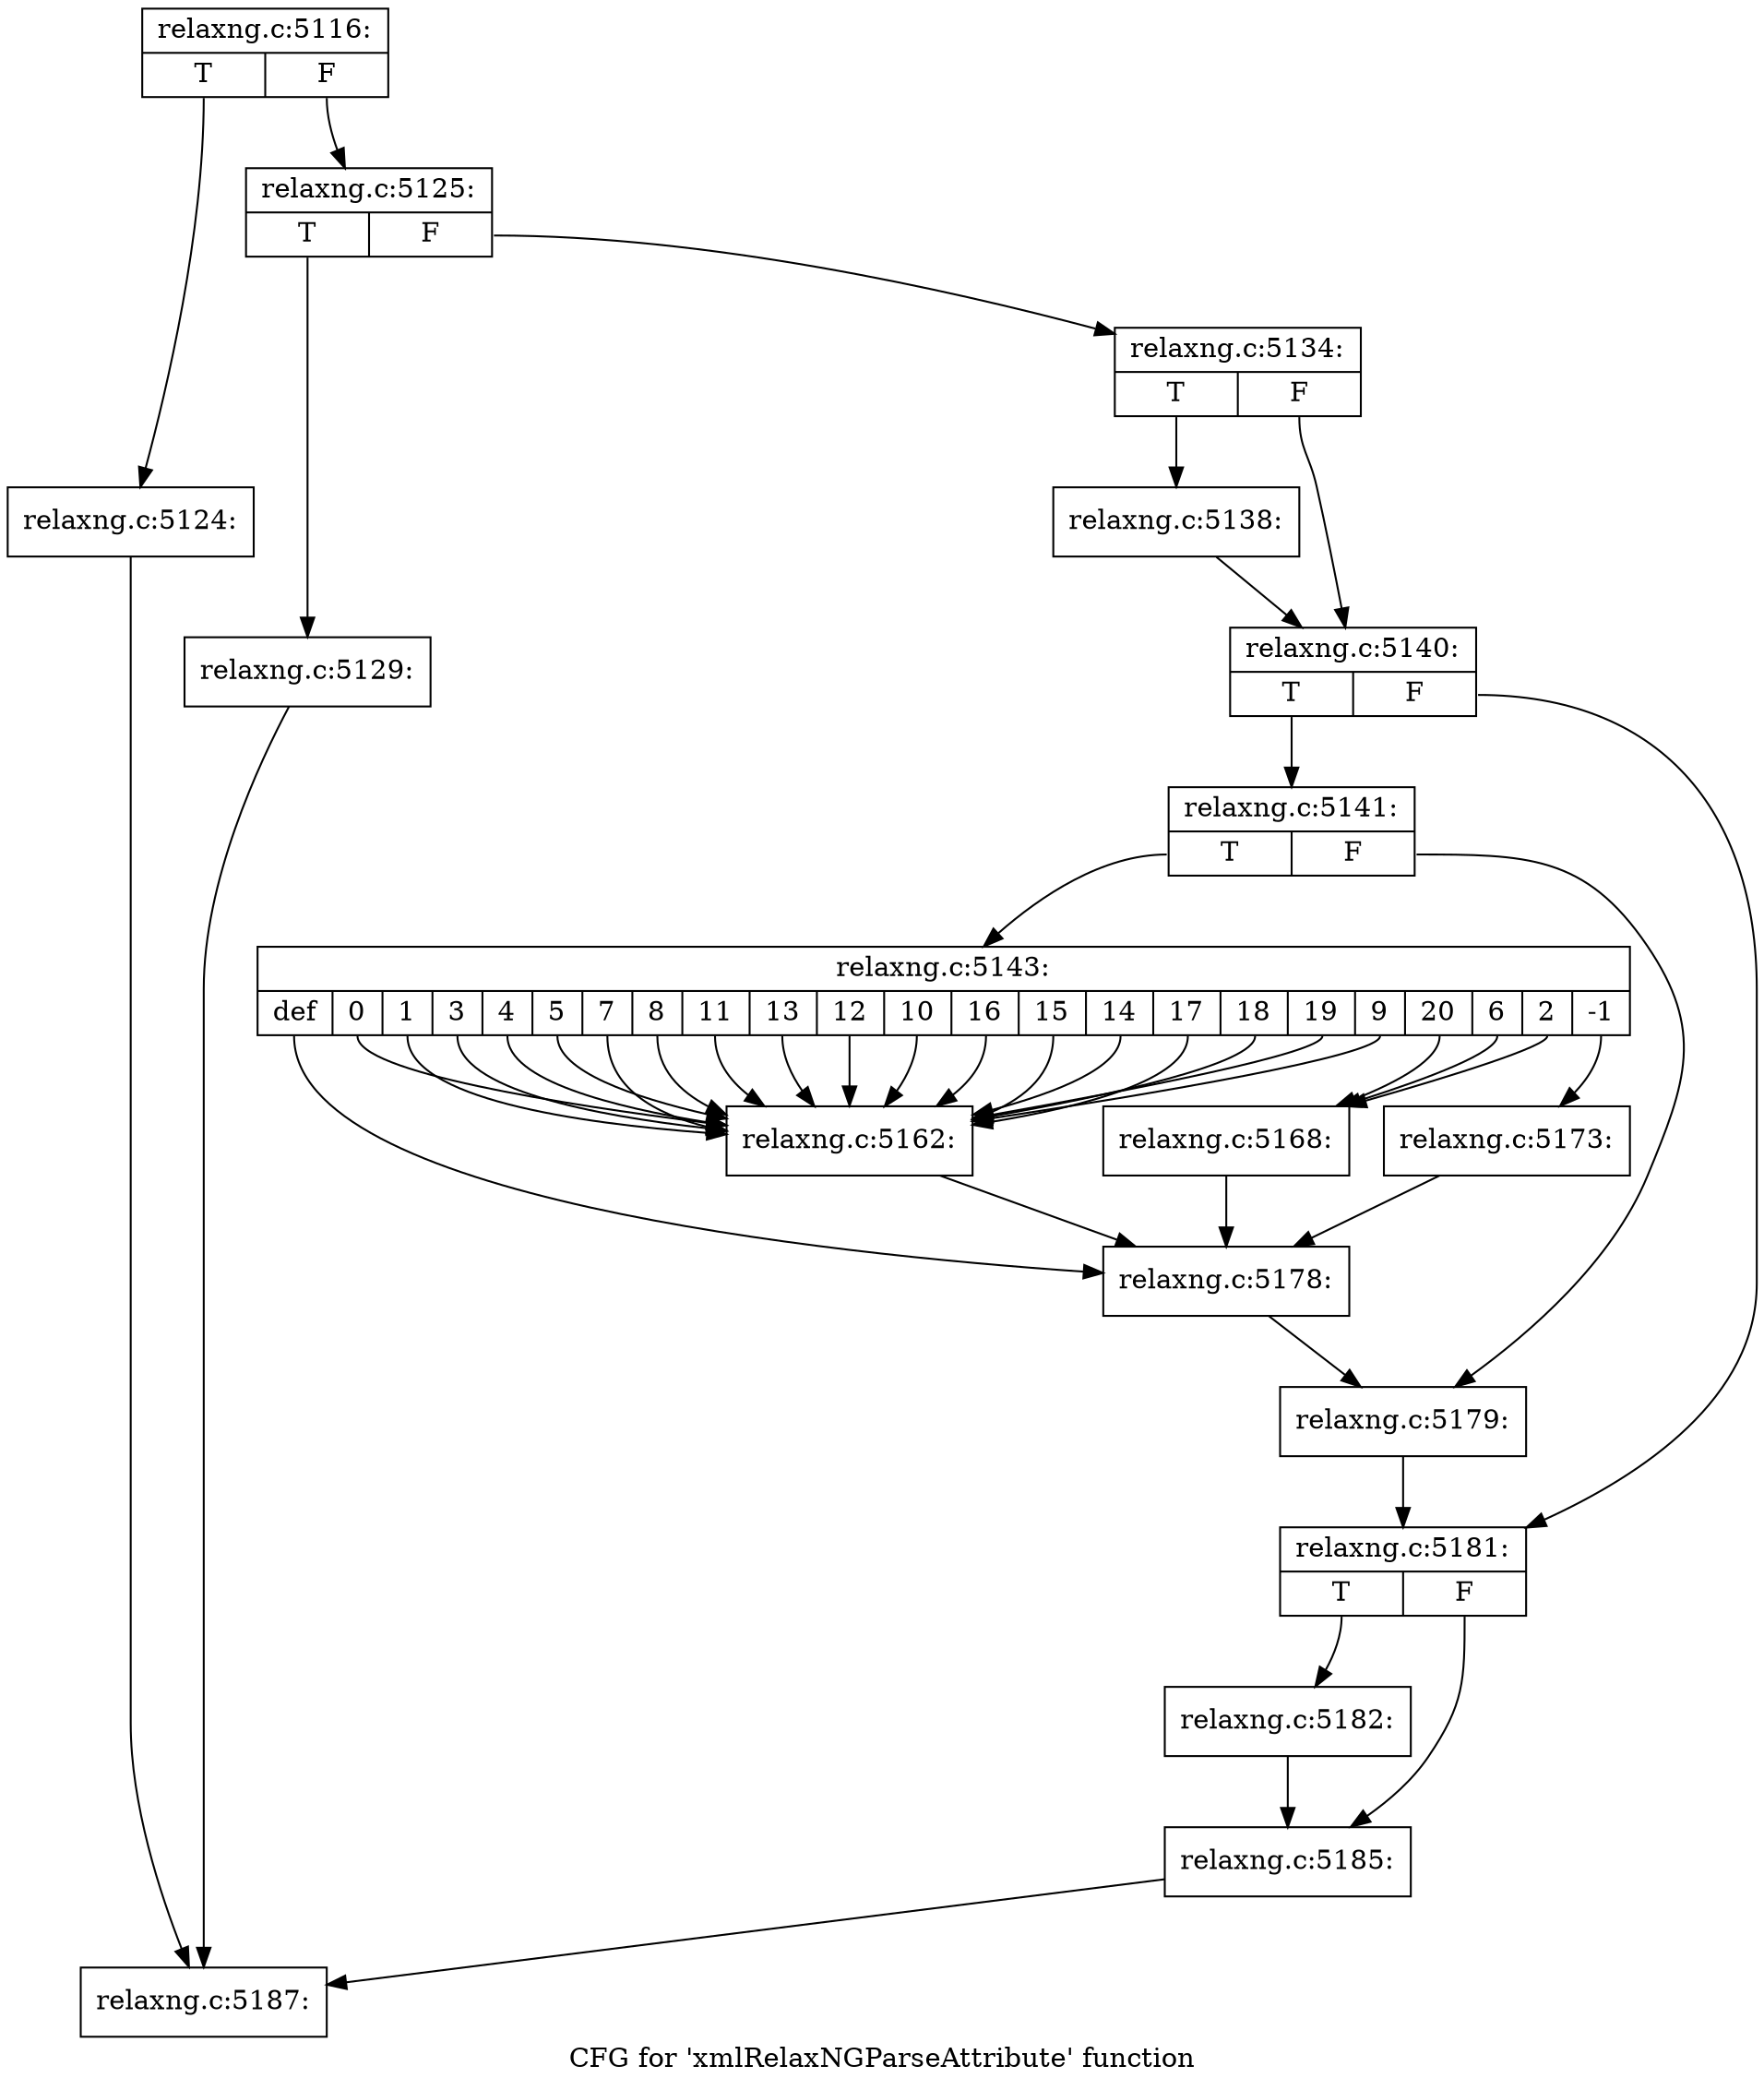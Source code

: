 digraph "CFG for 'xmlRelaxNGParseAttribute' function" {
	label="CFG for 'xmlRelaxNGParseAttribute' function";

	Node0x3c84a40 [shape=record,label="{relaxng.c:5116:|{<s0>T|<s1>F}}"];
	Node0x3c84a40:s0 -> Node0x3cc54a0;
	Node0x3c84a40:s1 -> Node0x3cc54f0;
	Node0x3cc54a0 [shape=record,label="{relaxng.c:5124:}"];
	Node0x3cc54a0 -> Node0x3cc40c0;
	Node0x3cc54f0 [shape=record,label="{relaxng.c:5125:|{<s0>T|<s1>F}}"];
	Node0x3cc54f0:s0 -> Node0x3cc6200;
	Node0x3cc54f0:s1 -> Node0x3cc6250;
	Node0x3cc6200 [shape=record,label="{relaxng.c:5129:}"];
	Node0x3cc6200 -> Node0x3cc40c0;
	Node0x3cc6250 [shape=record,label="{relaxng.c:5134:|{<s0>T|<s1>F}}"];
	Node0x3cc6250:s0 -> Node0x3cc7620;
	Node0x3cc6250:s1 -> Node0x3cc7670;
	Node0x3cc7620 [shape=record,label="{relaxng.c:5138:}"];
	Node0x3cc7620 -> Node0x3cc7670;
	Node0x3cc7670 [shape=record,label="{relaxng.c:5140:|{<s0>T|<s1>F}}"];
	Node0x3cc7670:s0 -> Node0x3cc7c90;
	Node0x3cc7670:s1 -> Node0x3cc7ce0;
	Node0x3cc7c90 [shape=record,label="{relaxng.c:5141:|{<s0>T|<s1>F}}"];
	Node0x3cc7c90:s0 -> Node0x3cc8310;
	Node0x3cc7c90:s1 -> Node0x3cc8360;
	Node0x3cc8310 [shape=record,label="{relaxng.c:5143:|{<s0>def|<s1>0|<s2>1|<s3>3|<s4>4|<s5>5|<s6>7|<s7>8|<s8>11|<s9>13|<s10>12|<s11>10|<s12>16|<s13>15|<s14>14|<s15>17|<s16>18|<s17>19|<s18>9|<s19>20|<s20>6|<s21>2|<s22>-1}}"];
	Node0x3cc8310:s0 -> Node0x3cc86b0;
	Node0x3cc8310:s1 -> Node0x3cc8ba0;
	Node0x3cc8310:s2 -> Node0x3cc8ba0;
	Node0x3cc8310:s3 -> Node0x3cc8ba0;
	Node0x3cc8310:s4 -> Node0x3cc8ba0;
	Node0x3cc8310:s5 -> Node0x3cc8ba0;
	Node0x3cc8310:s6 -> Node0x3cc8ba0;
	Node0x3cc8310:s7 -> Node0x3cc8ba0;
	Node0x3cc8310:s8 -> Node0x3cc8ba0;
	Node0x3cc8310:s9 -> Node0x3cc8ba0;
	Node0x3cc8310:s10 -> Node0x3cc8ba0;
	Node0x3cc8310:s11 -> Node0x3cc8ba0;
	Node0x3cc8310:s12 -> Node0x3cc8ba0;
	Node0x3cc8310:s13 -> Node0x3cc8ba0;
	Node0x3cc8310:s14 -> Node0x3cc8ba0;
	Node0x3cc8310:s15 -> Node0x3cc8ba0;
	Node0x3cc8310:s16 -> Node0x3cc8ba0;
	Node0x3cc8310:s17 -> Node0x3cc8ba0;
	Node0x3cc8310:s18 -> Node0x3cc8ba0;
	Node0x3cc8310:s19 -> Node0x3cc95e0;
	Node0x3cc8310:s20 -> Node0x3cc95e0;
	Node0x3cc8310:s21 -> Node0x3cc95e0;
	Node0x3cc8310:s22 -> Node0x3cc9b80;
	Node0x3cc8ba0 [shape=record,label="{relaxng.c:5162:}"];
	Node0x3cc8ba0 -> Node0x3cc86b0;
	Node0x3cc95e0 [shape=record,label="{relaxng.c:5168:}"];
	Node0x3cc95e0 -> Node0x3cc86b0;
	Node0x3cc9b80 [shape=record,label="{relaxng.c:5173:}"];
	Node0x3cc9b80 -> Node0x3cc86b0;
	Node0x3cc86b0 [shape=record,label="{relaxng.c:5178:}"];
	Node0x3cc86b0 -> Node0x3cc8360;
	Node0x3cc8360 [shape=record,label="{relaxng.c:5179:}"];
	Node0x3cc8360 -> Node0x3cc7ce0;
	Node0x3cc7ce0 [shape=record,label="{relaxng.c:5181:|{<s0>T|<s1>F}}"];
	Node0x3cc7ce0:s0 -> Node0x3cc8860;
	Node0x3cc7ce0:s1 -> Node0x3cca6b0;
	Node0x3cc8860 [shape=record,label="{relaxng.c:5182:}"];
	Node0x3cc8860 -> Node0x3cca6b0;
	Node0x3cca6b0 [shape=record,label="{relaxng.c:5185:}"];
	Node0x3cca6b0 -> Node0x3cc40c0;
	Node0x3cc40c0 [shape=record,label="{relaxng.c:5187:}"];
}
